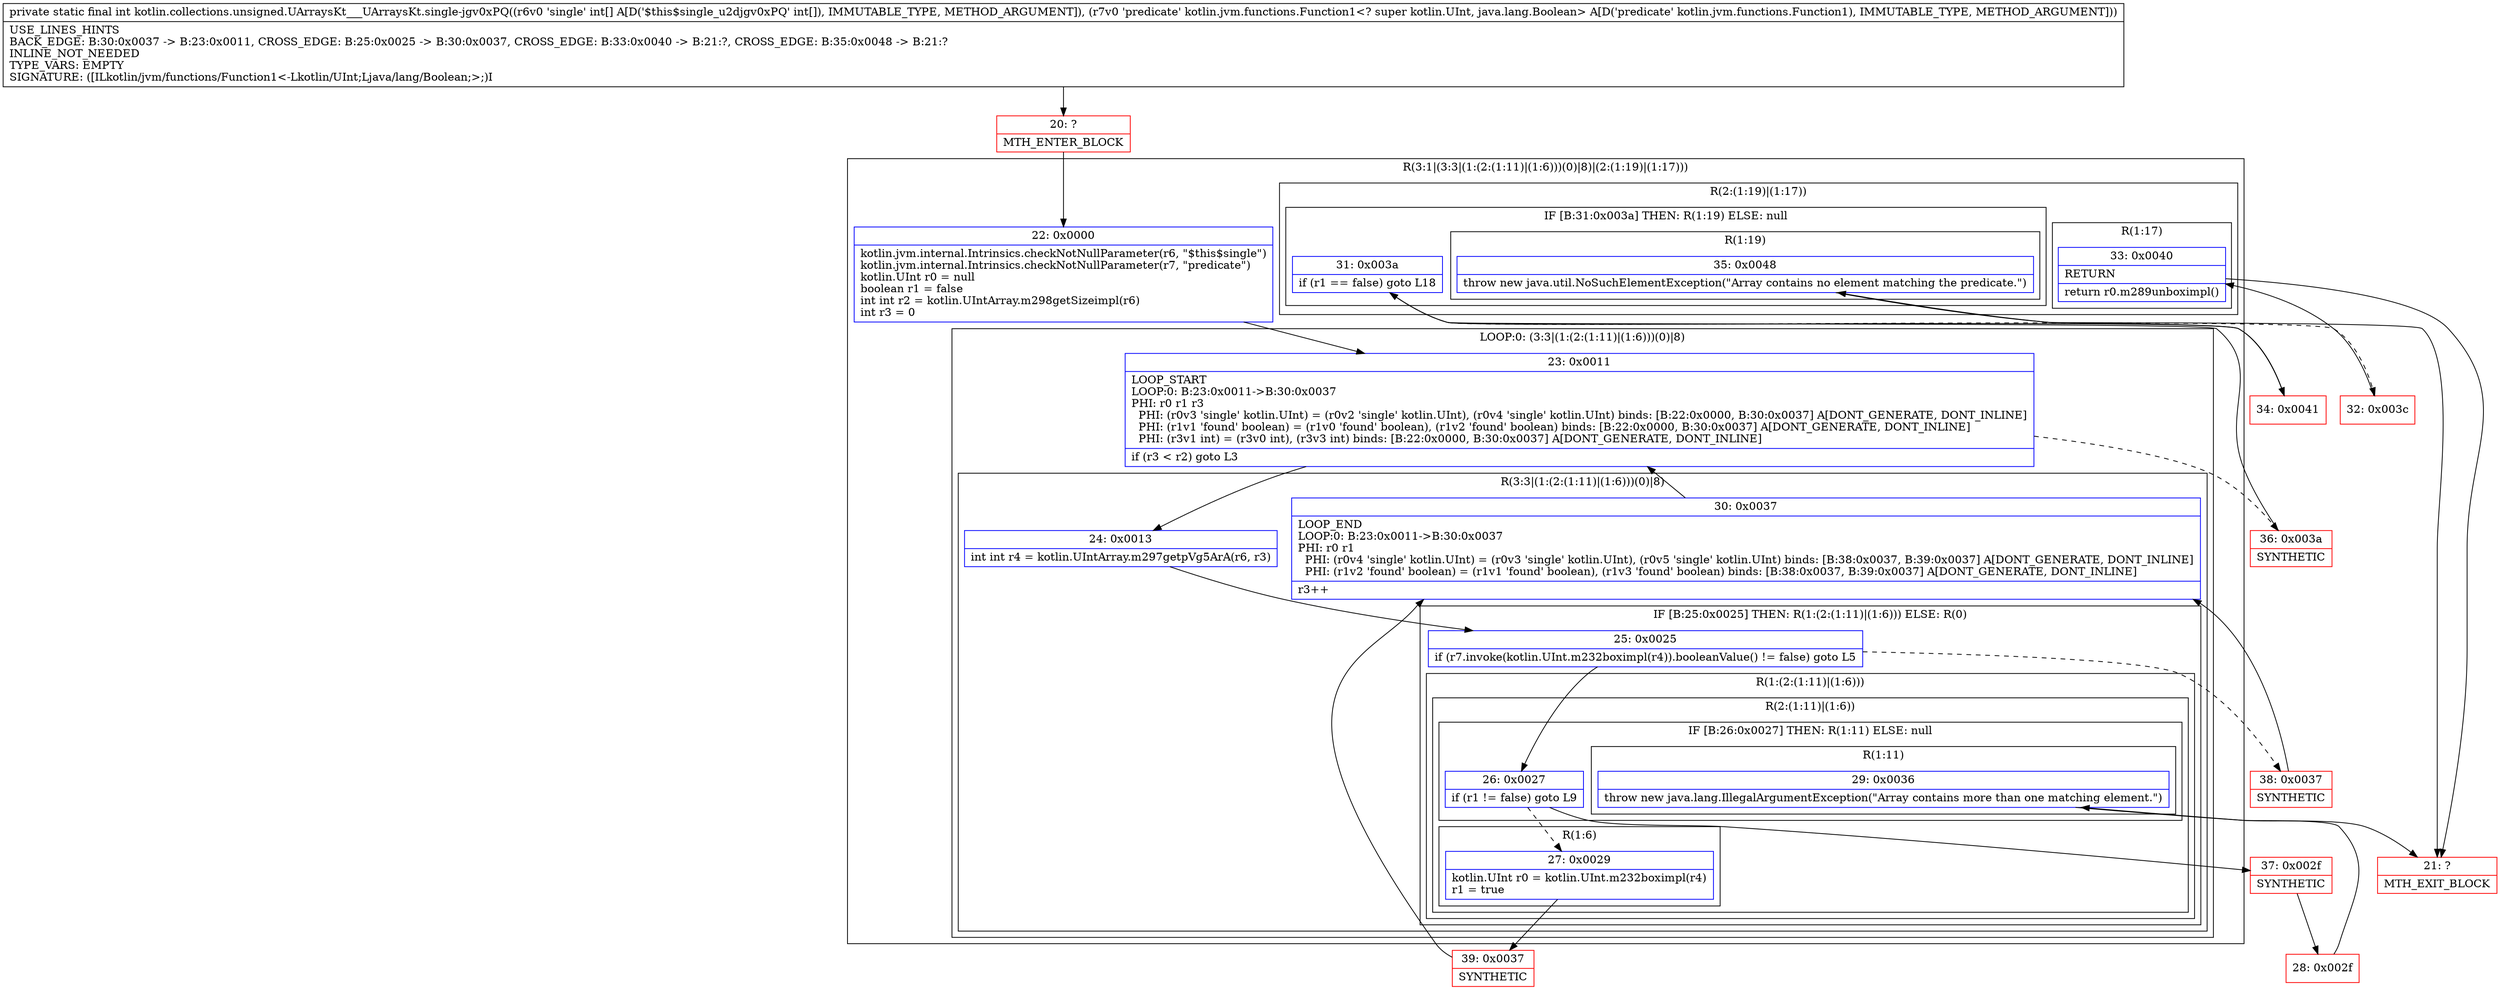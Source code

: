 digraph "CFG forkotlin.collections.unsigned.UArraysKt___UArraysKt.single\-jgv0xPQ([ILkotlin\/jvm\/functions\/Function1;)I" {
subgraph cluster_Region_1340024687 {
label = "R(3:1|(3:3|(1:(2:(1:11)|(1:6)))(0)|8)|(2:(1:19)|(1:17)))";
node [shape=record,color=blue];
Node_22 [shape=record,label="{22\:\ 0x0000|kotlin.jvm.internal.Intrinsics.checkNotNullParameter(r6, \"$this$single\")\lkotlin.jvm.internal.Intrinsics.checkNotNullParameter(r7, \"predicate\")\lkotlin.UInt r0 = null\lboolean r1 = false\lint int r2 = kotlin.UIntArray.m298getSizeimpl(r6)\lint r3 = 0\l}"];
subgraph cluster_LoopRegion_2077428401 {
label = "LOOP:0: (3:3|(1:(2:(1:11)|(1:6)))(0)|8)";
node [shape=record,color=blue];
Node_23 [shape=record,label="{23\:\ 0x0011|LOOP_START\lLOOP:0: B:23:0x0011\-\>B:30:0x0037\lPHI: r0 r1 r3 \l  PHI: (r0v3 'single' kotlin.UInt) = (r0v2 'single' kotlin.UInt), (r0v4 'single' kotlin.UInt) binds: [B:22:0x0000, B:30:0x0037] A[DONT_GENERATE, DONT_INLINE]\l  PHI: (r1v1 'found' boolean) = (r1v0 'found' boolean), (r1v2 'found' boolean) binds: [B:22:0x0000, B:30:0x0037] A[DONT_GENERATE, DONT_INLINE]\l  PHI: (r3v1 int) = (r3v0 int), (r3v3 int) binds: [B:22:0x0000, B:30:0x0037] A[DONT_GENERATE, DONT_INLINE]\l|if (r3 \< r2) goto L3\l}"];
subgraph cluster_Region_418600385 {
label = "R(3:3|(1:(2:(1:11)|(1:6)))(0)|8)";
node [shape=record,color=blue];
Node_24 [shape=record,label="{24\:\ 0x0013|int int r4 = kotlin.UIntArray.m297getpVg5ArA(r6, r3)\l}"];
subgraph cluster_IfRegion_1105348516 {
label = "IF [B:25:0x0025] THEN: R(1:(2:(1:11)|(1:6))) ELSE: R(0)";
node [shape=record,color=blue];
Node_25 [shape=record,label="{25\:\ 0x0025|if (r7.invoke(kotlin.UInt.m232boximpl(r4)).booleanValue() != false) goto L5\l}"];
subgraph cluster_Region_1842782147 {
label = "R(1:(2:(1:11)|(1:6)))";
node [shape=record,color=blue];
subgraph cluster_Region_1394941820 {
label = "R(2:(1:11)|(1:6))";
node [shape=record,color=blue];
subgraph cluster_IfRegion_1392593186 {
label = "IF [B:26:0x0027] THEN: R(1:11) ELSE: null";
node [shape=record,color=blue];
Node_26 [shape=record,label="{26\:\ 0x0027|if (r1 != false) goto L9\l}"];
subgraph cluster_Region_885843571 {
label = "R(1:11)";
node [shape=record,color=blue];
Node_29 [shape=record,label="{29\:\ 0x0036|throw new java.lang.IllegalArgumentException(\"Array contains more than one matching element.\")\l}"];
}
}
subgraph cluster_Region_1331308697 {
label = "R(1:6)";
node [shape=record,color=blue];
Node_27 [shape=record,label="{27\:\ 0x0029|kotlin.UInt r0 = kotlin.UInt.m232boximpl(r4)\lr1 = true\l}"];
}
}
}
subgraph cluster_Region_571346559 {
label = "R(0)";
node [shape=record,color=blue];
}
}
Node_30 [shape=record,label="{30\:\ 0x0037|LOOP_END\lLOOP:0: B:23:0x0011\-\>B:30:0x0037\lPHI: r0 r1 \l  PHI: (r0v4 'single' kotlin.UInt) = (r0v3 'single' kotlin.UInt), (r0v5 'single' kotlin.UInt) binds: [B:38:0x0037, B:39:0x0037] A[DONT_GENERATE, DONT_INLINE]\l  PHI: (r1v2 'found' boolean) = (r1v1 'found' boolean), (r1v3 'found' boolean) binds: [B:38:0x0037, B:39:0x0037] A[DONT_GENERATE, DONT_INLINE]\l|r3++\l}"];
}
}
subgraph cluster_Region_2071967098 {
label = "R(2:(1:19)|(1:17))";
node [shape=record,color=blue];
subgraph cluster_IfRegion_1708390514 {
label = "IF [B:31:0x003a] THEN: R(1:19) ELSE: null";
node [shape=record,color=blue];
Node_31 [shape=record,label="{31\:\ 0x003a|if (r1 == false) goto L18\l}"];
subgraph cluster_Region_14322582 {
label = "R(1:19)";
node [shape=record,color=blue];
Node_35 [shape=record,label="{35\:\ 0x0048|throw new java.util.NoSuchElementException(\"Array contains no element matching the predicate.\")\l}"];
}
}
subgraph cluster_Region_1033624345 {
label = "R(1:17)";
node [shape=record,color=blue];
Node_33 [shape=record,label="{33\:\ 0x0040|RETURN\l|return r0.m289unboximpl()\l}"];
}
}
}
Node_20 [shape=record,color=red,label="{20\:\ ?|MTH_ENTER_BLOCK\l}"];
Node_39 [shape=record,color=red,label="{39\:\ 0x0037|SYNTHETIC\l}"];
Node_37 [shape=record,color=red,label="{37\:\ 0x002f|SYNTHETIC\l}"];
Node_28 [shape=record,color=red,label="{28\:\ 0x002f}"];
Node_21 [shape=record,color=red,label="{21\:\ ?|MTH_EXIT_BLOCK\l}"];
Node_38 [shape=record,color=red,label="{38\:\ 0x0037|SYNTHETIC\l}"];
Node_36 [shape=record,color=red,label="{36\:\ 0x003a|SYNTHETIC\l}"];
Node_32 [shape=record,color=red,label="{32\:\ 0x003c}"];
Node_34 [shape=record,color=red,label="{34\:\ 0x0041}"];
MethodNode[shape=record,label="{private static final int kotlin.collections.unsigned.UArraysKt___UArraysKt.single\-jgv0xPQ((r6v0 'single' int[] A[D('$this$single_u2djgv0xPQ' int[]), IMMUTABLE_TYPE, METHOD_ARGUMENT]), (r7v0 'predicate' kotlin.jvm.functions.Function1\<? super kotlin.UInt, java.lang.Boolean\> A[D('predicate' kotlin.jvm.functions.Function1), IMMUTABLE_TYPE, METHOD_ARGUMENT]))  | USE_LINES_HINTS\lBACK_EDGE: B:30:0x0037 \-\> B:23:0x0011, CROSS_EDGE: B:25:0x0025 \-\> B:30:0x0037, CROSS_EDGE: B:33:0x0040 \-\> B:21:?, CROSS_EDGE: B:35:0x0048 \-\> B:21:?\lINLINE_NOT_NEEDED\lTYPE_VARS: EMPTY\lSIGNATURE: ([ILkotlin\/jvm\/functions\/Function1\<\-Lkotlin\/UInt;Ljava\/lang\/Boolean;\>;)I\l}"];
MethodNode -> Node_20;Node_22 -> Node_23;
Node_23 -> Node_24;
Node_23 -> Node_36[style=dashed];
Node_24 -> Node_25;
Node_25 -> Node_26;
Node_25 -> Node_38[style=dashed];
Node_26 -> Node_27[style=dashed];
Node_26 -> Node_37;
Node_29 -> Node_21;
Node_27 -> Node_39;
Node_30 -> Node_23;
Node_31 -> Node_32[style=dashed];
Node_31 -> Node_34;
Node_35 -> Node_21;
Node_33 -> Node_21;
Node_20 -> Node_22;
Node_39 -> Node_30;
Node_37 -> Node_28;
Node_28 -> Node_29;
Node_38 -> Node_30;
Node_36 -> Node_31;
Node_32 -> Node_33;
Node_34 -> Node_35;
}

